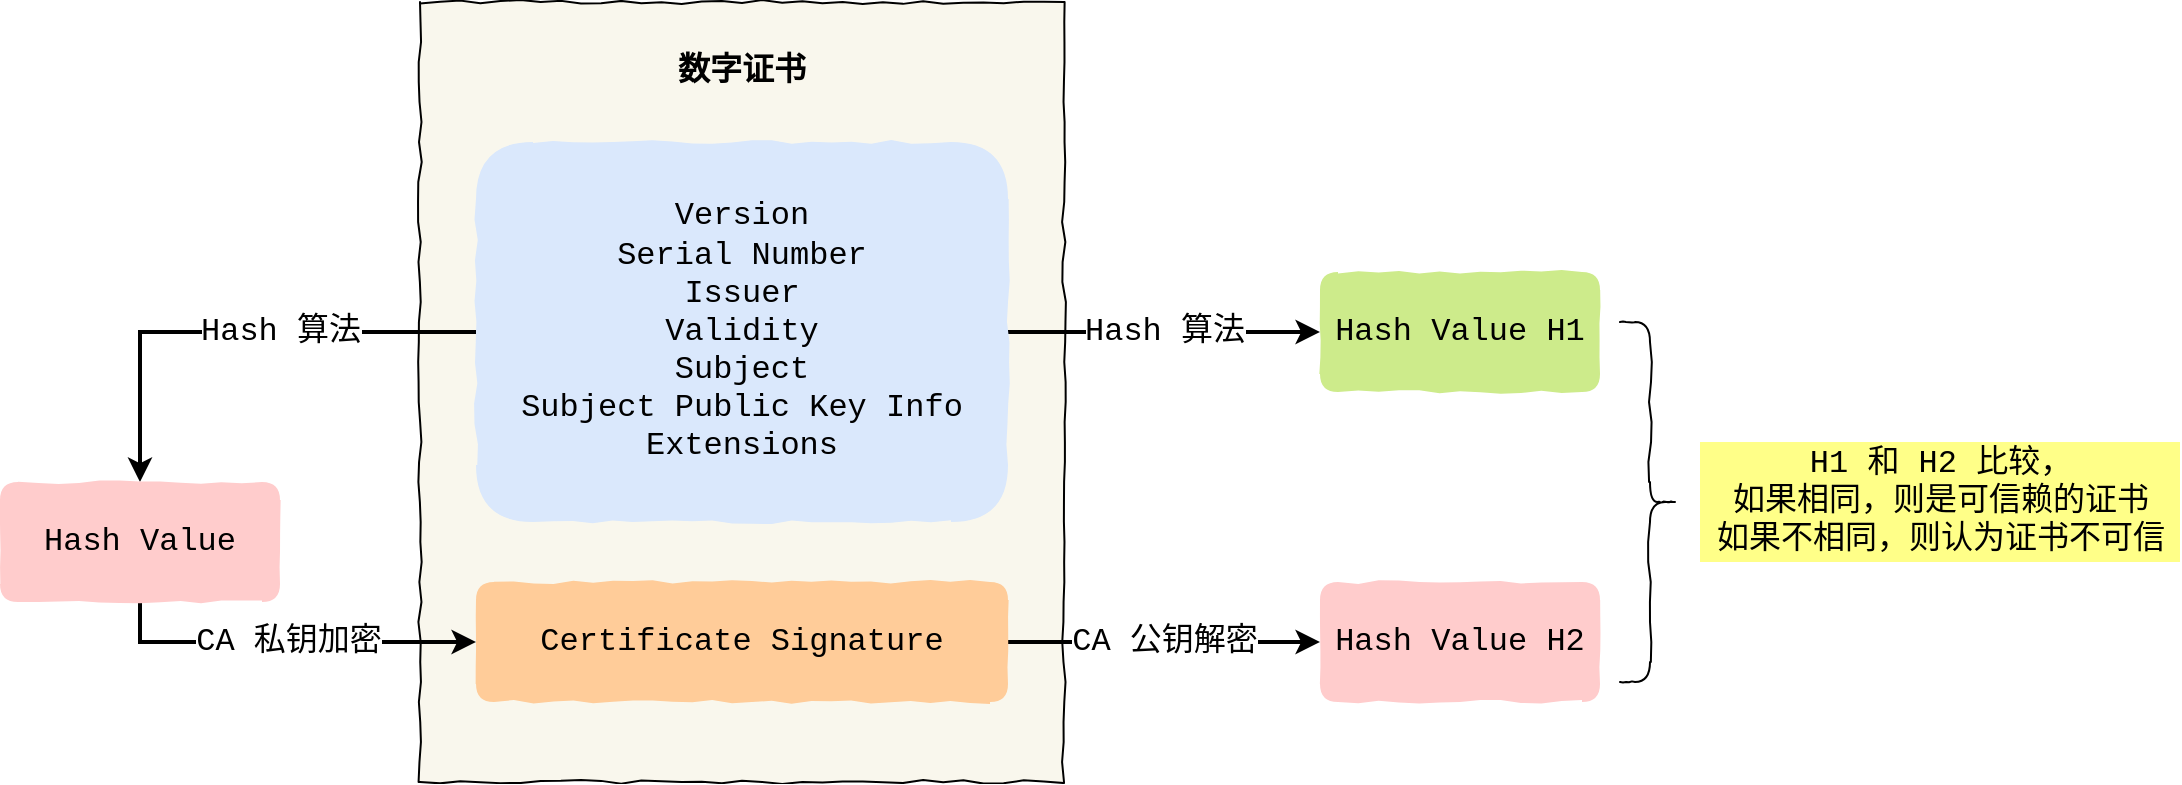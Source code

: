 <mxfile version="13.9.9" type="github">
  <diagram id="gcg6w3xiNMAC09HztKAG" name="第 1 页">
    <mxGraphModel dx="1426" dy="825" grid="1" gridSize="10" guides="1" tooltips="1" connect="1" arrows="1" fold="1" page="1" pageScale="1" pageWidth="827" pageHeight="1169" math="0" shadow="0">
      <root>
        <mxCell id="0" />
        <mxCell id="1" parent="0" />
        <mxCell id="hyPgy05SgEA319AVart2-3" value="&lt;b&gt;&lt;br&gt;数字证书&lt;/b&gt;" style="rounded=0;whiteSpace=wrap;html=1;shadow=0;comic=1;sketch=0;fontFamily=Courier New;fontSize=16;align=center;horizontal=1;verticalAlign=top;fillColor=#f9f7ed;" vertex="1" parent="1">
          <mxGeometry x="350" y="180" width="322" height="390" as="geometry" />
        </mxCell>
        <mxCell id="hyPgy05SgEA319AVart2-5" value="Hash 算法" style="edgeStyle=orthogonalEdgeStyle;rounded=0;orthogonalLoop=1;jettySize=auto;html=1;entryX=0.5;entryY=0;entryDx=0;entryDy=0;strokeWidth=2;fontFamily=Courier New;fontSize=16;fontColor=#000000;" edge="1" parent="1" source="hyPgy05SgEA319AVart2-1" target="hyPgy05SgEA319AVart2-4">
          <mxGeometry x="-0.193" relative="1" as="geometry">
            <Array as="points">
              <mxPoint x="210" y="345" />
              <mxPoint x="210" y="410" />
            </Array>
            <mxPoint as="offset" />
          </mxGeometry>
        </mxCell>
        <mxCell id="hyPgy05SgEA319AVart2-11" value="Hash 算法" style="edgeStyle=orthogonalEdgeStyle;rounded=0;orthogonalLoop=1;jettySize=auto;html=1;strokeWidth=2;fontFamily=Courier New;fontSize=16;fontColor=#000000;" edge="1" parent="1" source="hyPgy05SgEA319AVart2-1" target="hyPgy05SgEA319AVart2-7">
          <mxGeometry relative="1" as="geometry" />
        </mxCell>
        <mxCell id="hyPgy05SgEA319AVart2-1" value="&lt;div style=&quot;overflow: auto ; margin-top: 0px ; margin-bottom: 0px ; font-size: 16px&quot; class=&quot;newpage&quot;&gt;&lt;span&gt;Version&lt;/span&gt;&lt;/div&gt;&lt;div style=&quot;overflow: auto ; margin-top: 0px ; margin-bottom: 0px ; font-size: 16px&quot; class=&quot;newpage&quot;&gt;&lt;span&gt;Serial Number&lt;/span&gt;&lt;/div&gt;&lt;div style=&quot;overflow: auto ; margin-top: 0px ; margin-bottom: 0px ; font-size: 16px&quot; class=&quot;newpage&quot;&gt;&lt;span&gt;Issuer&lt;/span&gt;&lt;/div&gt;&lt;div style=&quot;overflow: auto ; margin-top: 0px ; margin-bottom: 0px ; font-size: 16px&quot; class=&quot;newpage&quot;&gt;&lt;span&gt;Validity&lt;/span&gt;&lt;/div&gt;&lt;div style=&quot;overflow: auto ; margin-top: 0px ; margin-bottom: 0px ; font-size: 16px&quot; class=&quot;newpage&quot;&gt;&lt;span&gt;Subject&lt;/span&gt;&lt;/div&gt;&lt;div style=&quot;overflow: auto ; margin-top: 0px ; margin-bottom: 0px ; font-size: 16px&quot; class=&quot;newpage&quot;&gt;&lt;span&gt;Subject Public Key Info&lt;/span&gt;&lt;/div&gt;&lt;div style=&quot;overflow: auto ; margin-top: 0px ; margin-bottom: 0px ; font-size: 16px&quot; class=&quot;newpage&quot;&gt;&lt;span&gt;Extensions&lt;/span&gt;&lt;/div&gt;&lt;div style=&quot;overflow: auto ; margin-top: 0px ; margin-bottom: 0px ; font-size: 16px&quot; class=&quot;newpage&quot;&gt;&lt;font style=&quot;font-size: 16px&quot;&gt;&lt;/font&gt;&lt;/div&gt;" style="rounded=1;whiteSpace=wrap;html=1;sketch=0;shadow=0;comic=1;fontFamily=Courier New;labelBackgroundColor=none;fillColor=#dae8fc;fontSize=16;align=center;strokeColor=none;fontStyle=0" vertex="1" parent="1">
          <mxGeometry x="378" y="250" width="266" height="190" as="geometry" />
        </mxCell>
        <mxCell id="hyPgy05SgEA319AVart2-9" value="CA 公钥解密" style="edgeStyle=orthogonalEdgeStyle;rounded=0;orthogonalLoop=1;jettySize=auto;html=1;strokeWidth=2;fontFamily=Courier New;fontSize=16;fontColor=#000000;" edge="1" parent="1" source="hyPgy05SgEA319AVart2-2" target="hyPgy05SgEA319AVart2-8">
          <mxGeometry relative="1" as="geometry" />
        </mxCell>
        <mxCell id="hyPgy05SgEA319AVart2-2" value="&lt;div style=&quot;overflow: auto ; margin-top: 0px ; margin-bottom: 0px&quot; class=&quot;newpage&quot;&gt;&lt;span&gt;Certificate Signature&lt;/span&gt;&lt;br&gt;&lt;/div&gt;&lt;div style=&quot;overflow: auto ; margin-top: 0px ; margin-bottom: 0px ; font-size: 16px&quot; class=&quot;newpage&quot;&gt;&lt;font style=&quot;font-size: 16px&quot;&gt;&lt;/font&gt;&lt;/div&gt;" style="rounded=1;whiteSpace=wrap;html=1;sketch=0;shadow=0;comic=1;fontFamily=Courier New;labelBackgroundColor=none;fillColor=#ffcc99;fontSize=16;align=center;fontStyle=0;strokeColor=none;" vertex="1" parent="1">
          <mxGeometry x="378" y="470" width="266" height="60" as="geometry" />
        </mxCell>
        <mxCell id="hyPgy05SgEA319AVart2-6" value="CA 私钥加密" style="edgeStyle=orthogonalEdgeStyle;rounded=0;orthogonalLoop=1;jettySize=auto;html=1;strokeWidth=2;fontFamily=Courier New;fontSize=16;fontColor=#000000;exitX=0.5;exitY=1;exitDx=0;exitDy=0;" edge="1" parent="1" source="hyPgy05SgEA319AVart2-4" target="hyPgy05SgEA319AVart2-2">
          <mxGeometry relative="1" as="geometry" />
        </mxCell>
        <mxCell id="hyPgy05SgEA319AVart2-4" value="Hash Value" style="rounded=1;whiteSpace=wrap;html=1;sketch=0;shadow=0;comic=1;fontFamily=Courier New;labelBackgroundColor=none;fillColor=#ffcccc;fontSize=16;align=center;fontStyle=0;strokeColor=none;" vertex="1" parent="1">
          <mxGeometry x="140" y="420" width="140" height="60" as="geometry" />
        </mxCell>
        <mxCell id="hyPgy05SgEA319AVart2-7" value="Hash Value H1" style="rounded=1;whiteSpace=wrap;html=1;sketch=0;shadow=0;comic=1;fontFamily=Courier New;labelBackgroundColor=none;fillColor=#cdeb8b;fontSize=16;align=center;fontStyle=0;strokeColor=none;" vertex="1" parent="1">
          <mxGeometry x="800" y="315" width="140" height="60" as="geometry" />
        </mxCell>
        <mxCell id="hyPgy05SgEA319AVart2-8" value="Hash Value H2" style="rounded=1;whiteSpace=wrap;html=1;sketch=0;shadow=0;comic=1;fontFamily=Courier New;labelBackgroundColor=none;fillColor=#ffcccc;fontSize=16;align=center;fontStyle=0;strokeColor=none;" vertex="1" parent="1">
          <mxGeometry x="800" y="470" width="140" height="60" as="geometry" />
        </mxCell>
        <mxCell id="hyPgy05SgEA319AVart2-12" value="" style="shape=curlyBracket;whiteSpace=wrap;html=1;rounded=1;shadow=0;comic=1;sketch=0;strokeColor=#000000;fillColor=#dae8fc;fontFamily=Courier New;fontSize=16;align=center;rotation=-180;" vertex="1" parent="1">
          <mxGeometry x="950" y="340" width="30" height="180" as="geometry" />
        </mxCell>
        <mxCell id="hyPgy05SgEA319AVart2-15" value="H1 和 H2 比较，&lt;br&gt;如果相同，则是可信赖的证书&lt;br&gt;如果不相同，则认为证书不可信" style="text;html=1;align=center;verticalAlign=middle;resizable=0;points=[];autosize=1;fontSize=16;fontFamily=Courier New;fillColor=#ffff88;" vertex="1" parent="1">
          <mxGeometry x="990" y="400" width="240" height="60" as="geometry" />
        </mxCell>
      </root>
    </mxGraphModel>
  </diagram>
</mxfile>
